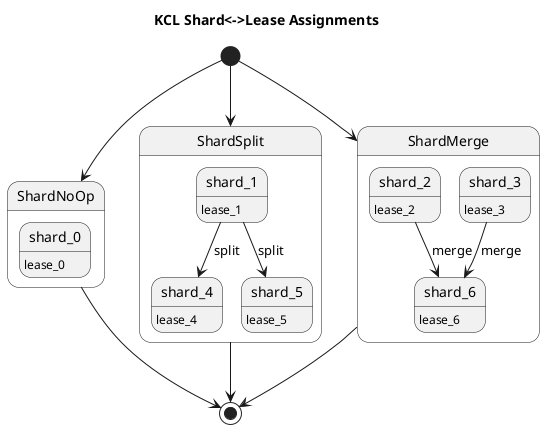 @startuml
'https://plantuml.com/activity-diagram-legacy

title KCL Shard<->Lease Assignments

[*] --> ShardNoOp
[*] --> ShardSplit
[*] --> ShardMerge
ShardNoOp --> [*]
ShardSplit --> [*]
ShardMerge --> [*]

state ShardNoOp {
  shard_0 : lease_0
}

state ShardSplit {
  shard_1 : lease_1
  shard_4 : lease_4
  shard_5 : lease_5

  shard_1 --> shard_4 : split
  shard_1 --> shard_5 : split
}

state ShardMerge {
  shard_2 : lease_2
  shard_3 : lease_3
  shard_6 : lease_6

  shard_2 --> shard_6 : merge
  shard_3 --> shard_6 : merge
}

@enduml